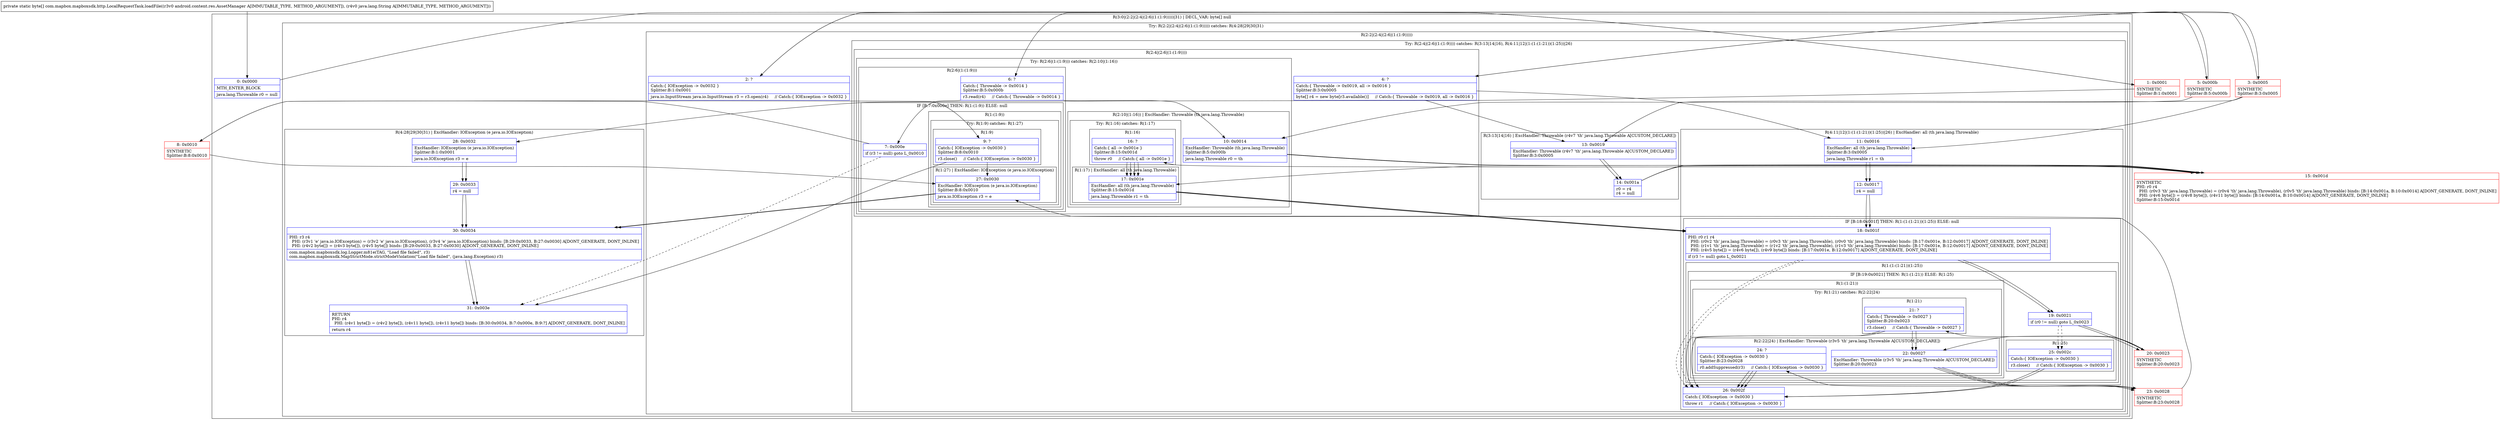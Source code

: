 digraph "CFG forcom.mapbox.mapboxsdk.http.LocalRequestTask.loadFile(Landroid\/content\/res\/AssetManager;Ljava\/lang\/String;)[B" {
subgraph cluster_Region_687360188 {
label = "R(3:0|(2:2|(2:4|(2:6|(1:(1:9)))))|31) | DECL_VAR: byte[] null\l";
node [shape=record,color=blue];
Node_0 [shape=record,label="{0\:\ 0x0000|MTH_ENTER_BLOCK\l|java.lang.Throwable r0 = null\l}"];
subgraph cluster_TryCatchRegion_2068283630 {
label = "Try: R(2:2|(2:4|(2:6|(1:(1:9))))) catches: R(4:28|29|30|31)";
node [shape=record,color=blue];
subgraph cluster_Region_1709049125 {
label = "R(2:2|(2:4|(2:6|(1:(1:9)))))";
node [shape=record,color=blue];
Node_2 [shape=record,label="{2\:\ ?|Catch:\{ IOException \-\> 0x0032 \}\lSplitter:B:1:0x0001\l|java.io.InputStream java.io.InputStream r3 = r3.open(r4)     \/\/ Catch:\{ IOException \-\> 0x0032 \}\l}"];
subgraph cluster_TryCatchRegion_218478454 {
label = "Try: R(2:4|(2:6|(1:(1:9)))) catches: R(3:13|14|16), R(4:11|12|(1:(1:(1:21))(1:25))|26)";
node [shape=record,color=blue];
subgraph cluster_Region_1829152453 {
label = "R(2:4|(2:6|(1:(1:9))))";
node [shape=record,color=blue];
Node_4 [shape=record,label="{4\:\ ?|Catch:\{ Throwable \-\> 0x0019, all \-\> 0x0016 \}\lSplitter:B:3:0x0005\l|byte[] r4 = new byte[r3.available()]     \/\/ Catch:\{ Throwable \-\> 0x0019, all \-\> 0x0016 \}\l}"];
subgraph cluster_TryCatchRegion_2119302921 {
label = "Try: R(2:6|(1:(1:9))) catches: R(2:10|(1:16))";
node [shape=record,color=blue];
subgraph cluster_Region_916283995 {
label = "R(2:6|(1:(1:9)))";
node [shape=record,color=blue];
Node_6 [shape=record,label="{6\:\ ?|Catch:\{ Throwable \-\> 0x0014 \}\lSplitter:B:5:0x000b\l|r3.read(r4)     \/\/ Catch:\{ Throwable \-\> 0x0014 \}\l}"];
subgraph cluster_IfRegion_798625049 {
label = "IF [B:7:0x000e] THEN: R(1:(1:9)) ELSE: null";
node [shape=record,color=blue];
Node_7 [shape=record,label="{7\:\ 0x000e|if (r3 != null) goto L_0x0010\l}"];
subgraph cluster_Region_1235717917 {
label = "R(1:(1:9))";
node [shape=record,color=blue];
subgraph cluster_TryCatchRegion_245376567 {
label = "Try: R(1:9) catches: R(1:27)";
node [shape=record,color=blue];
subgraph cluster_Region_2012395169 {
label = "R(1:9)";
node [shape=record,color=blue];
Node_9 [shape=record,label="{9\:\ ?|Catch:\{ IOException \-\> 0x0030 \}\lSplitter:B:8:0x0010\l|r3.close()     \/\/ Catch:\{ IOException \-\> 0x0030 \}\l}"];
}
subgraph cluster_Region_775851666 {
label = "R(1:27) | ExcHandler: IOException (e java.io.IOException)\l";
node [shape=record,color=blue];
Node_27 [shape=record,label="{27\:\ 0x0030|ExcHandler: IOException (e java.io.IOException)\lSplitter:B:8:0x0010\l|java.io.IOException r3 = e\l}"];
}
}
}
}
}
subgraph cluster_Region_885121734 {
label = "R(2:10|(1:16)) | ExcHandler: Throwable (th java.lang.Throwable)\l";
node [shape=record,color=blue];
Node_10 [shape=record,label="{10\:\ 0x0014|ExcHandler: Throwable (th java.lang.Throwable)\lSplitter:B:5:0x000b\l|java.lang.Throwable r0 = th\l}"];
subgraph cluster_TryCatchRegion_1608943083 {
label = "Try: R(1:16) catches: R(1:17)";
node [shape=record,color=blue];
subgraph cluster_Region_77696574 {
label = "R(1:16)";
node [shape=record,color=blue];
Node_16 [shape=record,label="{16\:\ ?|Catch:\{ all \-\> 0x001e \}\lSplitter:B:15:0x001d\l|throw r0     \/\/ Catch:\{ all \-\> 0x001e \}\l}"];
}
subgraph cluster_Region_718022253 {
label = "R(1:17) | ExcHandler: all (th java.lang.Throwable)\l";
node [shape=record,color=blue];
Node_17 [shape=record,label="{17\:\ 0x001e|ExcHandler: all (th java.lang.Throwable)\lSplitter:B:15:0x001d\l|java.lang.Throwable r1 = th\l}"];
}
}
}
}
}
subgraph cluster_Region_229685984 {
label = "R(3:13|14|16) | ExcHandler: Throwable (r4v7 'th' java.lang.Throwable A[CUSTOM_DECLARE])\l";
node [shape=record,color=blue];
Node_13 [shape=record,label="{13\:\ 0x0019|ExcHandler: Throwable (r4v7 'th' java.lang.Throwable A[CUSTOM_DECLARE])\lSplitter:B:3:0x0005\l}"];
Node_14 [shape=record,label="{14\:\ 0x001a|r0 = r4\lr4 = null\l}"];
Node_16 [shape=record,label="{16\:\ ?|Catch:\{ all \-\> 0x001e \}\lSplitter:B:15:0x001d\l|throw r0     \/\/ Catch:\{ all \-\> 0x001e \}\l}"];
}
subgraph cluster_Region_320948198 {
label = "R(4:11|12|(1:(1:(1:21))(1:25))|26) | ExcHandler: all (th java.lang.Throwable)\l";
node [shape=record,color=blue];
Node_11 [shape=record,label="{11\:\ 0x0016|ExcHandler: all (th java.lang.Throwable)\lSplitter:B:3:0x0005\l|java.lang.Throwable r1 = th\l}"];
Node_12 [shape=record,label="{12\:\ 0x0017|r4 = null\l}"];
subgraph cluster_IfRegion_1653629527 {
label = "IF [B:18:0x001f] THEN: R(1:(1:(1:21))(1:25)) ELSE: null";
node [shape=record,color=blue];
Node_18 [shape=record,label="{18\:\ 0x001f|PHI: r0 r1 r4 \l  PHI: (r0v2 'th' java.lang.Throwable) = (r0v3 'th' java.lang.Throwable), (r0v0 'th' java.lang.Throwable) binds: [B:17:0x001e, B:12:0x0017] A[DONT_GENERATE, DONT_INLINE]\l  PHI: (r1v1 'th' java.lang.Throwable) = (r1v2 'th' java.lang.Throwable), (r1v3 'th' java.lang.Throwable) binds: [B:17:0x001e, B:12:0x0017] A[DONT_GENERATE, DONT_INLINE]\l  PHI: (r4v5 byte[]) = (r4v6 byte[]), (r4v9 byte[]) binds: [B:17:0x001e, B:12:0x0017] A[DONT_GENERATE, DONT_INLINE]\l|if (r3 != null) goto L_0x0021\l}"];
subgraph cluster_Region_634530973 {
label = "R(1:(1:(1:21))(1:25))";
node [shape=record,color=blue];
subgraph cluster_IfRegion_1721326394 {
label = "IF [B:19:0x0021] THEN: R(1:(1:21)) ELSE: R(1:25)";
node [shape=record,color=blue];
Node_19 [shape=record,label="{19\:\ 0x0021|if (r0 != null) goto L_0x0023\l}"];
subgraph cluster_Region_2143448235 {
label = "R(1:(1:21))";
node [shape=record,color=blue];
subgraph cluster_TryCatchRegion_350250853 {
label = "Try: R(1:21) catches: R(2:22|24)";
node [shape=record,color=blue];
subgraph cluster_Region_1069698020 {
label = "R(1:21)";
node [shape=record,color=blue];
Node_21 [shape=record,label="{21\:\ ?|Catch:\{ Throwable \-\> 0x0027 \}\lSplitter:B:20:0x0023\l|r3.close()     \/\/ Catch:\{ Throwable \-\> 0x0027 \}\l}"];
}
subgraph cluster_Region_214848253 {
label = "R(2:22|24) | ExcHandler: Throwable (r3v5 'th' java.lang.Throwable A[CUSTOM_DECLARE])\l";
node [shape=record,color=blue];
Node_22 [shape=record,label="{22\:\ 0x0027|ExcHandler: Throwable (r3v5 'th' java.lang.Throwable A[CUSTOM_DECLARE])\lSplitter:B:20:0x0023\l}"];
Node_24 [shape=record,label="{24\:\ ?|Catch:\{ IOException \-\> 0x0030 \}\lSplitter:B:23:0x0028\l|r0.addSuppressed(r3)     \/\/ Catch:\{ IOException \-\> 0x0030 \}\l}"];
}
}
}
subgraph cluster_Region_1087339456 {
label = "R(1:25)";
node [shape=record,color=blue];
Node_25 [shape=record,label="{25\:\ 0x002c|Catch:\{ IOException \-\> 0x0030 \}\l|r3.close()     \/\/ Catch:\{ IOException \-\> 0x0030 \}\l}"];
}
}
}
}
Node_26 [shape=record,label="{26\:\ 0x002f|Catch:\{ IOException \-\> 0x0030 \}\l|throw r1     \/\/ Catch:\{ IOException \-\> 0x0030 \}\l}"];
}
}
}
subgraph cluster_Region_1062046654 {
label = "R(4:28|29|30|31) | ExcHandler: IOException (e java.io.IOException)\l";
node [shape=record,color=blue];
Node_28 [shape=record,label="{28\:\ 0x0032|ExcHandler: IOException (e java.io.IOException)\lSplitter:B:1:0x0001\l|java.io.IOException r3 = e\l}"];
Node_29 [shape=record,label="{29\:\ 0x0033|r4 = null\l}"];
Node_30 [shape=record,label="{30\:\ 0x0034|PHI: r3 r4 \l  PHI: (r3v1 'e' java.io.IOException) = (r3v2 'e' java.io.IOException), (r3v4 'e' java.io.IOException) binds: [B:29:0x0033, B:27:0x0030] A[DONT_GENERATE, DONT_INLINE]\l  PHI: (r4v2 byte[]) = (r4v3 byte[]), (r4v5 byte[]) binds: [B:29:0x0033, B:27:0x0030] A[DONT_GENERATE, DONT_INLINE]\l|com.mapbox.mapboxsdk.log.Logger.m81e(TAG, \"Load file failed\", r3)\lcom.mapbox.mapboxsdk.MapStrictMode.strictModeViolation(\"Load file failed\", (java.lang.Exception) r3)\l}"];
Node_31 [shape=record,label="{31\:\ 0x003e|RETURN\lPHI: r4 \l  PHI: (r4v1 byte[]) = (r4v2 byte[]), (r4v11 byte[]), (r4v11 byte[]) binds: [B:30:0x0034, B:7:0x000e, B:9:?] A[DONT_GENERATE, DONT_INLINE]\l|return r4\l}"];
}
}
Node_31 [shape=record,label="{31\:\ 0x003e|RETURN\lPHI: r4 \l  PHI: (r4v1 byte[]) = (r4v2 byte[]), (r4v11 byte[]), (r4v11 byte[]) binds: [B:30:0x0034, B:7:0x000e, B:9:?] A[DONT_GENERATE, DONT_INLINE]\l|return r4\l}"];
}
subgraph cluster_Region_1062046654 {
label = "R(4:28|29|30|31) | ExcHandler: IOException (e java.io.IOException)\l";
node [shape=record,color=blue];
Node_28 [shape=record,label="{28\:\ 0x0032|ExcHandler: IOException (e java.io.IOException)\lSplitter:B:1:0x0001\l|java.io.IOException r3 = e\l}"];
Node_29 [shape=record,label="{29\:\ 0x0033|r4 = null\l}"];
Node_30 [shape=record,label="{30\:\ 0x0034|PHI: r3 r4 \l  PHI: (r3v1 'e' java.io.IOException) = (r3v2 'e' java.io.IOException), (r3v4 'e' java.io.IOException) binds: [B:29:0x0033, B:27:0x0030] A[DONT_GENERATE, DONT_INLINE]\l  PHI: (r4v2 byte[]) = (r4v3 byte[]), (r4v5 byte[]) binds: [B:29:0x0033, B:27:0x0030] A[DONT_GENERATE, DONT_INLINE]\l|com.mapbox.mapboxsdk.log.Logger.m81e(TAG, \"Load file failed\", r3)\lcom.mapbox.mapboxsdk.MapStrictMode.strictModeViolation(\"Load file failed\", (java.lang.Exception) r3)\l}"];
Node_31 [shape=record,label="{31\:\ 0x003e|RETURN\lPHI: r4 \l  PHI: (r4v1 byte[]) = (r4v2 byte[]), (r4v11 byte[]), (r4v11 byte[]) binds: [B:30:0x0034, B:7:0x000e, B:9:?] A[DONT_GENERATE, DONT_INLINE]\l|return r4\l}"];
}
subgraph cluster_Region_229685984 {
label = "R(3:13|14|16) | ExcHandler: Throwable (r4v7 'th' java.lang.Throwable A[CUSTOM_DECLARE])\l";
node [shape=record,color=blue];
Node_13 [shape=record,label="{13\:\ 0x0019|ExcHandler: Throwable (r4v7 'th' java.lang.Throwable A[CUSTOM_DECLARE])\lSplitter:B:3:0x0005\l}"];
Node_14 [shape=record,label="{14\:\ 0x001a|r0 = r4\lr4 = null\l}"];
Node_16 [shape=record,label="{16\:\ ?|Catch:\{ all \-\> 0x001e \}\lSplitter:B:15:0x001d\l|throw r0     \/\/ Catch:\{ all \-\> 0x001e \}\l}"];
}
subgraph cluster_Region_320948198 {
label = "R(4:11|12|(1:(1:(1:21))(1:25))|26) | ExcHandler: all (th java.lang.Throwable)\l";
node [shape=record,color=blue];
Node_11 [shape=record,label="{11\:\ 0x0016|ExcHandler: all (th java.lang.Throwable)\lSplitter:B:3:0x0005\l|java.lang.Throwable r1 = th\l}"];
Node_12 [shape=record,label="{12\:\ 0x0017|r4 = null\l}"];
subgraph cluster_IfRegion_1653629527 {
label = "IF [B:18:0x001f] THEN: R(1:(1:(1:21))(1:25)) ELSE: null";
node [shape=record,color=blue];
Node_18 [shape=record,label="{18\:\ 0x001f|PHI: r0 r1 r4 \l  PHI: (r0v2 'th' java.lang.Throwable) = (r0v3 'th' java.lang.Throwable), (r0v0 'th' java.lang.Throwable) binds: [B:17:0x001e, B:12:0x0017] A[DONT_GENERATE, DONT_INLINE]\l  PHI: (r1v1 'th' java.lang.Throwable) = (r1v2 'th' java.lang.Throwable), (r1v3 'th' java.lang.Throwable) binds: [B:17:0x001e, B:12:0x0017] A[DONT_GENERATE, DONT_INLINE]\l  PHI: (r4v5 byte[]) = (r4v6 byte[]), (r4v9 byte[]) binds: [B:17:0x001e, B:12:0x0017] A[DONT_GENERATE, DONT_INLINE]\l|if (r3 != null) goto L_0x0021\l}"];
subgraph cluster_Region_634530973 {
label = "R(1:(1:(1:21))(1:25))";
node [shape=record,color=blue];
subgraph cluster_IfRegion_1721326394 {
label = "IF [B:19:0x0021] THEN: R(1:(1:21)) ELSE: R(1:25)";
node [shape=record,color=blue];
Node_19 [shape=record,label="{19\:\ 0x0021|if (r0 != null) goto L_0x0023\l}"];
subgraph cluster_Region_2143448235 {
label = "R(1:(1:21))";
node [shape=record,color=blue];
subgraph cluster_TryCatchRegion_350250853 {
label = "Try: R(1:21) catches: R(2:22|24)";
node [shape=record,color=blue];
subgraph cluster_Region_1069698020 {
label = "R(1:21)";
node [shape=record,color=blue];
Node_21 [shape=record,label="{21\:\ ?|Catch:\{ Throwable \-\> 0x0027 \}\lSplitter:B:20:0x0023\l|r3.close()     \/\/ Catch:\{ Throwable \-\> 0x0027 \}\l}"];
}
subgraph cluster_Region_214848253 {
label = "R(2:22|24) | ExcHandler: Throwable (r3v5 'th' java.lang.Throwable A[CUSTOM_DECLARE])\l";
node [shape=record,color=blue];
Node_22 [shape=record,label="{22\:\ 0x0027|ExcHandler: Throwable (r3v5 'th' java.lang.Throwable A[CUSTOM_DECLARE])\lSplitter:B:20:0x0023\l}"];
Node_24 [shape=record,label="{24\:\ ?|Catch:\{ IOException \-\> 0x0030 \}\lSplitter:B:23:0x0028\l|r0.addSuppressed(r3)     \/\/ Catch:\{ IOException \-\> 0x0030 \}\l}"];
}
}
}
subgraph cluster_Region_1087339456 {
label = "R(1:25)";
node [shape=record,color=blue];
Node_25 [shape=record,label="{25\:\ 0x002c|Catch:\{ IOException \-\> 0x0030 \}\l|r3.close()     \/\/ Catch:\{ IOException \-\> 0x0030 \}\l}"];
}
}
}
}
Node_26 [shape=record,label="{26\:\ 0x002f|Catch:\{ IOException \-\> 0x0030 \}\l|throw r1     \/\/ Catch:\{ IOException \-\> 0x0030 \}\l}"];
}
subgraph cluster_Region_885121734 {
label = "R(2:10|(1:16)) | ExcHandler: Throwable (th java.lang.Throwable)\l";
node [shape=record,color=blue];
Node_10 [shape=record,label="{10\:\ 0x0014|ExcHandler: Throwable (th java.lang.Throwable)\lSplitter:B:5:0x000b\l|java.lang.Throwable r0 = th\l}"];
subgraph cluster_TryCatchRegion_1608943083 {
label = "Try: R(1:16) catches: R(1:17)";
node [shape=record,color=blue];
subgraph cluster_Region_77696574 {
label = "R(1:16)";
node [shape=record,color=blue];
Node_16 [shape=record,label="{16\:\ ?|Catch:\{ all \-\> 0x001e \}\lSplitter:B:15:0x001d\l|throw r0     \/\/ Catch:\{ all \-\> 0x001e \}\l}"];
}
subgraph cluster_Region_718022253 {
label = "R(1:17) | ExcHandler: all (th java.lang.Throwable)\l";
node [shape=record,color=blue];
Node_17 [shape=record,label="{17\:\ 0x001e|ExcHandler: all (th java.lang.Throwable)\lSplitter:B:15:0x001d\l|java.lang.Throwable r1 = th\l}"];
}
}
}
subgraph cluster_Region_718022253 {
label = "R(1:17) | ExcHandler: all (th java.lang.Throwable)\l";
node [shape=record,color=blue];
Node_17 [shape=record,label="{17\:\ 0x001e|ExcHandler: all (th java.lang.Throwable)\lSplitter:B:15:0x001d\l|java.lang.Throwable r1 = th\l}"];
}
subgraph cluster_Region_775851666 {
label = "R(1:27) | ExcHandler: IOException (e java.io.IOException)\l";
node [shape=record,color=blue];
Node_27 [shape=record,label="{27\:\ 0x0030|ExcHandler: IOException (e java.io.IOException)\lSplitter:B:8:0x0010\l|java.io.IOException r3 = e\l}"];
}
subgraph cluster_Region_214848253 {
label = "R(2:22|24) | ExcHandler: Throwable (r3v5 'th' java.lang.Throwable A[CUSTOM_DECLARE])\l";
node [shape=record,color=blue];
Node_22 [shape=record,label="{22\:\ 0x0027|ExcHandler: Throwable (r3v5 'th' java.lang.Throwable A[CUSTOM_DECLARE])\lSplitter:B:20:0x0023\l}"];
Node_24 [shape=record,label="{24\:\ ?|Catch:\{ IOException \-\> 0x0030 \}\lSplitter:B:23:0x0028\l|r0.addSuppressed(r3)     \/\/ Catch:\{ IOException \-\> 0x0030 \}\l}"];
}
Node_1 [shape=record,color=red,label="{1\:\ 0x0001|SYNTHETIC\lSplitter:B:1:0x0001\l}"];
Node_3 [shape=record,color=red,label="{3\:\ 0x0005|SYNTHETIC\lSplitter:B:3:0x0005\l}"];
Node_5 [shape=record,color=red,label="{5\:\ 0x000b|SYNTHETIC\lSplitter:B:5:0x000b\l}"];
Node_8 [shape=record,color=red,label="{8\:\ 0x0010|SYNTHETIC\lSplitter:B:8:0x0010\l}"];
Node_15 [shape=record,color=red,label="{15\:\ 0x001d|SYNTHETIC\lPHI: r0 r4 \l  PHI: (r0v3 'th' java.lang.Throwable) = (r0v4 'th' java.lang.Throwable), (r0v5 'th' java.lang.Throwable) binds: [B:14:0x001a, B:10:0x0014] A[DONT_GENERATE, DONT_INLINE]\l  PHI: (r4v6 byte[]) = (r4v8 byte[]), (r4v11 byte[]) binds: [B:14:0x001a, B:10:0x0014] A[DONT_GENERATE, DONT_INLINE]\lSplitter:B:15:0x001d\l}"];
Node_20 [shape=record,color=red,label="{20\:\ 0x0023|SYNTHETIC\lSplitter:B:20:0x0023\l}"];
Node_23 [shape=record,color=red,label="{23\:\ 0x0028|SYNTHETIC\lSplitter:B:23:0x0028\l}"];
MethodNode[shape=record,label="{private static byte[] com.mapbox.mapboxsdk.http.LocalRequestTask.loadFile((r3v0 android.content.res.AssetManager A[IMMUTABLE_TYPE, METHOD_ARGUMENT]), (r4v0 java.lang.String A[IMMUTABLE_TYPE, METHOD_ARGUMENT])) }"];
MethodNode -> Node_0;
Node_0 -> Node_1;
Node_2 -> Node_3;
Node_4 -> Node_5;
Node_4 -> Node_13;
Node_4 -> Node_11;
Node_6 -> Node_7;
Node_6 -> Node_10;
Node_7 -> Node_8;
Node_7 -> Node_31[style=dashed];
Node_9 -> Node_27;
Node_9 -> Node_31;
Node_27 -> Node_30;
Node_10 -> Node_15;
Node_16 -> Node_17;
Node_17 -> Node_18;
Node_13 -> Node_14;
Node_14 -> Node_15;
Node_16 -> Node_17;
Node_11 -> Node_12;
Node_12 -> Node_18;
Node_18 -> Node_19;
Node_18 -> Node_26[style=dashed];
Node_19 -> Node_20;
Node_19 -> Node_25[style=dashed];
Node_21 -> Node_22;
Node_21 -> Node_26;
Node_22 -> Node_23;
Node_24 -> Node_26;
Node_25 -> Node_26;
Node_28 -> Node_29;
Node_29 -> Node_30;
Node_30 -> Node_31;
Node_28 -> Node_29;
Node_29 -> Node_30;
Node_30 -> Node_31;
Node_13 -> Node_14;
Node_14 -> Node_15;
Node_16 -> Node_17;
Node_11 -> Node_12;
Node_12 -> Node_18;
Node_18 -> Node_19;
Node_18 -> Node_26[style=dashed];
Node_19 -> Node_20;
Node_19 -> Node_25[style=dashed];
Node_21 -> Node_22;
Node_21 -> Node_26;
Node_22 -> Node_23;
Node_24 -> Node_26;
Node_25 -> Node_26;
Node_10 -> Node_15;
Node_16 -> Node_17;
Node_17 -> Node_18;
Node_17 -> Node_18;
Node_27 -> Node_30;
Node_22 -> Node_23;
Node_24 -> Node_26;
Node_1 -> Node_2;
Node_1 -> Node_28;
Node_3 -> Node_4;
Node_3 -> Node_13;
Node_3 -> Node_11;
Node_5 -> Node_6;
Node_5 -> Node_10;
Node_8 -> Node_9;
Node_8 -> Node_27;
Node_15 -> Node_16;
Node_15 -> Node_17;
Node_20 -> Node_21;
Node_20 -> Node_22;
Node_23 -> Node_24;
Node_23 -> Node_27;
}


